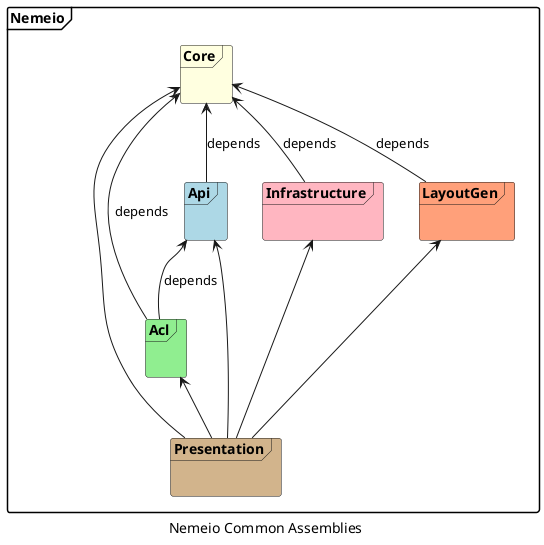 @startuml

skinparam packagestyle frame

' title Nemeio Desktop Application - Common Assemblies

' package definition
package Nemeio.Core #LightYellow
{
}

together {
package Nemeio.Infrastructure #LightPink
{
}
package Nemeio.LayoutGen #LightSalmon
{ 
}
package Nemeio.Api #LightBlue
{ 
}
}

package Nemeio.Acl #LightGreen
{ 
}
package Nemeio.Presentation #Tan
{ 
}

' dependency graph
Nemeio.Core <-- Nemeio.Infrastructure : depends

Nemeio.Core <-- Nemeio.LayoutGen : depends

Nemeio.Core <-- Nemeio.Api : depends

Nemeio.Core <-- Nemeio.Acl : depends
Nemeio.Api <-- Nemeio.Acl : depends

Nemeio.Core <-- Nemeio.Presentation
Nemeio.Infrastructure <-- Nemeio.Presentation
Nemeio.LayoutGen <-- Nemeio.Presentation
Nemeio.Api <-- Nemeio.Presentation
Nemeio.Acl <-- Nemeio.Presentation

' caption
caption Nemeio Common Assemblies

@enduml